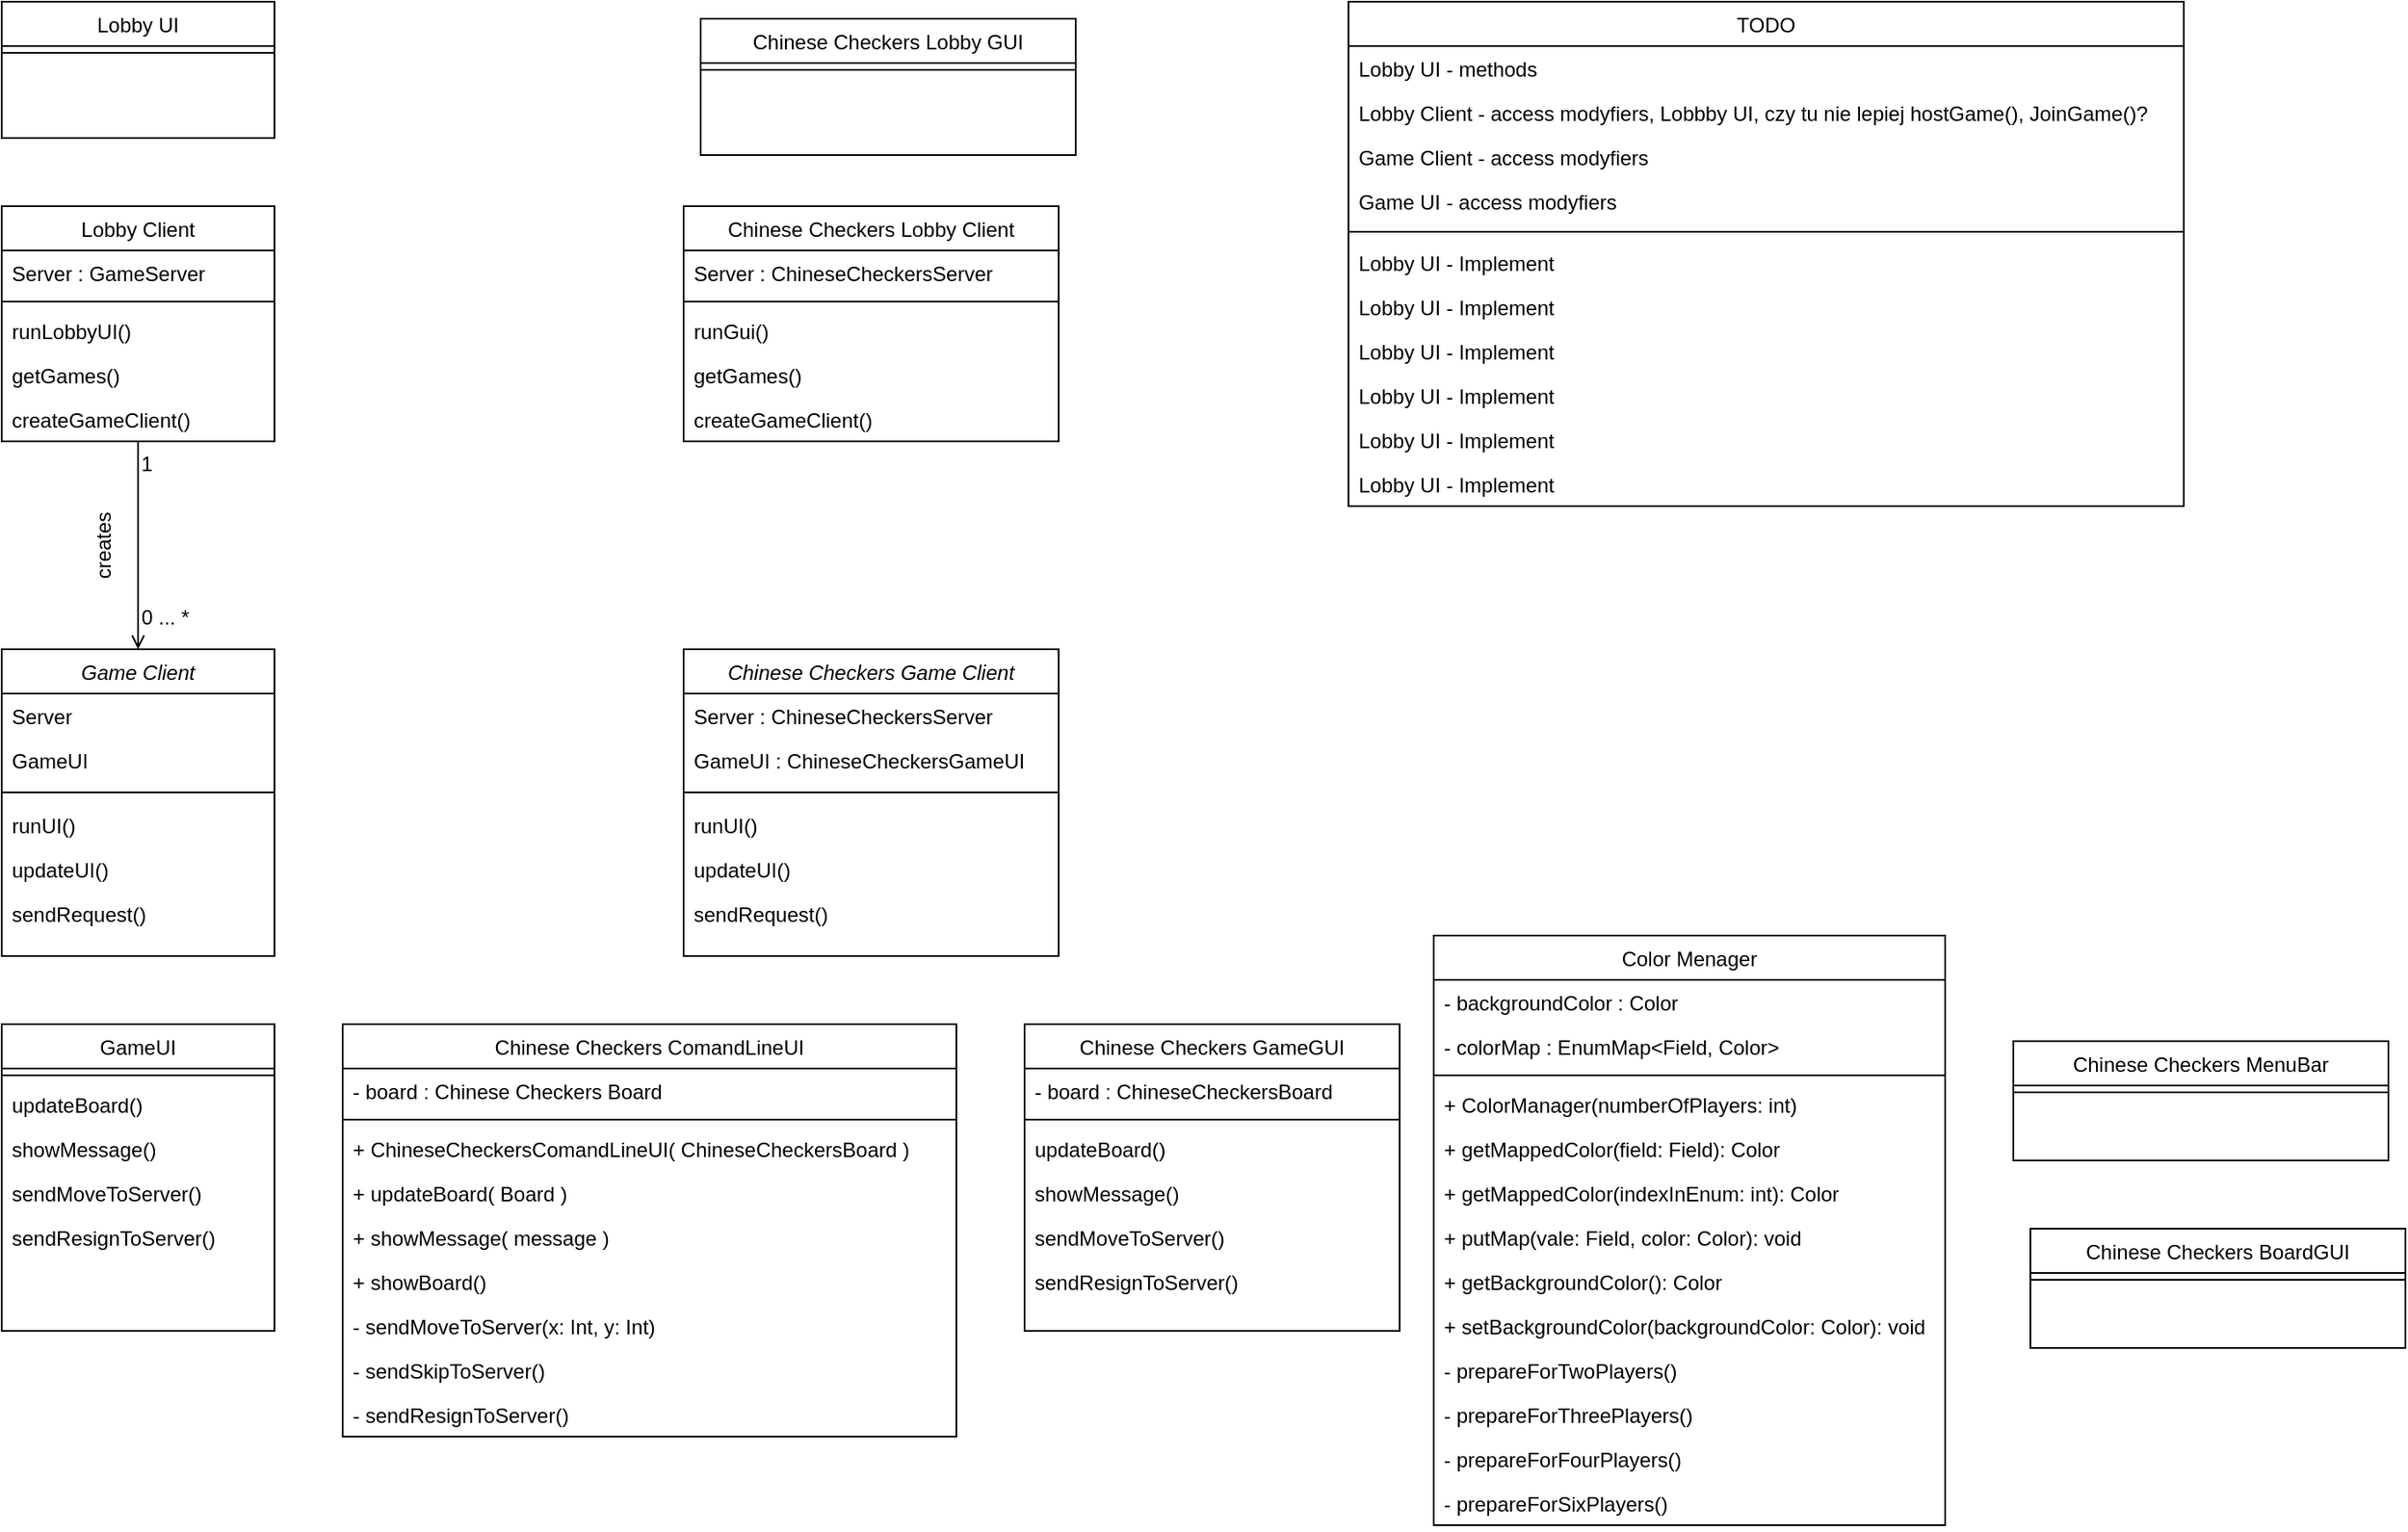 <mxfile version="14.0.1" type="github">
  <diagram id="C5RBs43oDa-KdzZeNtuy" name="Page-1">
    <mxGraphModel dx="1595" dy="735" grid="1" gridSize="10" guides="1" tooltips="1" connect="1" arrows="1" fold="1" page="1" pageScale="1" pageWidth="827" pageHeight="1169" math="0" shadow="0">
      <root>
        <mxCell id="WIyWlLk6GJQsqaUBKTNV-0" />
        <mxCell id="WIyWlLk6GJQsqaUBKTNV-1" parent="WIyWlLk6GJQsqaUBKTNV-0" />
        <mxCell id="zkfFHV4jXpPFQw0GAbJ--0" value="Game Client" style="swimlane;fontStyle=2;align=center;verticalAlign=top;childLayout=stackLayout;horizontal=1;startSize=26;horizontalStack=0;resizeParent=1;resizeLast=0;collapsible=1;marginBottom=0;rounded=0;shadow=0;strokeWidth=1;" parent="WIyWlLk6GJQsqaUBKTNV-1" vertex="1">
          <mxGeometry x="40" y="420" width="160" height="180" as="geometry">
            <mxRectangle x="230" y="140" width="160" height="26" as="alternateBounds" />
          </mxGeometry>
        </mxCell>
        <mxCell id="zkfFHV4jXpPFQw0GAbJ--1" value="Server" style="text;align=left;verticalAlign=top;spacingLeft=4;spacingRight=4;overflow=hidden;rotatable=0;points=[[0,0.5],[1,0.5]];portConstraint=eastwest;" parent="zkfFHV4jXpPFQw0GAbJ--0" vertex="1">
          <mxGeometry y="26" width="160" height="26" as="geometry" />
        </mxCell>
        <mxCell id="L-dQFNtFNeiDUSVbSoQx-4" value="GameUI" style="text;align=left;verticalAlign=top;spacingLeft=4;spacingRight=4;overflow=hidden;rotatable=0;points=[[0,0.5],[1,0.5]];portConstraint=eastwest;" parent="zkfFHV4jXpPFQw0GAbJ--0" vertex="1">
          <mxGeometry y="52" width="160" height="26" as="geometry" />
        </mxCell>
        <mxCell id="zkfFHV4jXpPFQw0GAbJ--4" value="" style="line;html=1;strokeWidth=1;align=left;verticalAlign=middle;spacingTop=-1;spacingLeft=3;spacingRight=3;rotatable=0;labelPosition=right;points=[];portConstraint=eastwest;" parent="zkfFHV4jXpPFQw0GAbJ--0" vertex="1">
          <mxGeometry y="78" width="160" height="12" as="geometry" />
        </mxCell>
        <mxCell id="zkfFHV4jXpPFQw0GAbJ--5" value="runUI()" style="text;align=left;verticalAlign=top;spacingLeft=4;spacingRight=4;overflow=hidden;rotatable=0;points=[[0,0.5],[1,0.5]];portConstraint=eastwest;" parent="zkfFHV4jXpPFQw0GAbJ--0" vertex="1">
          <mxGeometry y="90" width="160" height="26" as="geometry" />
        </mxCell>
        <mxCell id="L-dQFNtFNeiDUSVbSoQx-1" value="updateUI()" style="text;align=left;verticalAlign=top;spacingLeft=4;spacingRight=4;overflow=hidden;rotatable=0;points=[[0,0.5],[1,0.5]];portConstraint=eastwest;" parent="zkfFHV4jXpPFQw0GAbJ--0" vertex="1">
          <mxGeometry y="116" width="160" height="26" as="geometry" />
        </mxCell>
        <mxCell id="L-dQFNtFNeiDUSVbSoQx-3" value="sendRequest()" style="text;align=left;verticalAlign=top;spacingLeft=4;spacingRight=4;overflow=hidden;rotatable=0;points=[[0,0.5],[1,0.5]];portConstraint=eastwest;" parent="zkfFHV4jXpPFQw0GAbJ--0" vertex="1">
          <mxGeometry y="142" width="160" height="26" as="geometry" />
        </mxCell>
        <mxCell id="zkfFHV4jXpPFQw0GAbJ--6" value="GameUI" style="swimlane;fontStyle=0;align=center;verticalAlign=top;childLayout=stackLayout;horizontal=1;startSize=26;horizontalStack=0;resizeParent=1;resizeLast=0;collapsible=1;marginBottom=0;rounded=0;shadow=0;strokeWidth=1;" parent="WIyWlLk6GJQsqaUBKTNV-1" vertex="1">
          <mxGeometry x="40" y="640" width="160" height="180" as="geometry">
            <mxRectangle x="130" y="380" width="160" height="26" as="alternateBounds" />
          </mxGeometry>
        </mxCell>
        <mxCell id="zkfFHV4jXpPFQw0GAbJ--9" value="" style="line;html=1;strokeWidth=1;align=left;verticalAlign=middle;spacingTop=-1;spacingLeft=3;spacingRight=3;rotatable=0;labelPosition=right;points=[];portConstraint=eastwest;" parent="zkfFHV4jXpPFQw0GAbJ--6" vertex="1">
          <mxGeometry y="26" width="160" height="8" as="geometry" />
        </mxCell>
        <mxCell id="L-dQFNtFNeiDUSVbSoQx-6" value="updateBoard()" style="text;align=left;verticalAlign=top;spacingLeft=4;spacingRight=4;overflow=hidden;rotatable=0;points=[[0,0.5],[1,0.5]];portConstraint=eastwest;" parent="zkfFHV4jXpPFQw0GAbJ--6" vertex="1">
          <mxGeometry y="34" width="160" height="26" as="geometry" />
        </mxCell>
        <mxCell id="L-dQFNtFNeiDUSVbSoQx-9" value="showMessage()" style="text;align=left;verticalAlign=top;spacingLeft=4;spacingRight=4;overflow=hidden;rotatable=0;points=[[0,0.5],[1,0.5]];portConstraint=eastwest;" parent="zkfFHV4jXpPFQw0GAbJ--6" vertex="1">
          <mxGeometry y="60" width="160" height="26" as="geometry" />
        </mxCell>
        <mxCell id="L-dQFNtFNeiDUSVbSoQx-7" value="sendMoveToServer()" style="text;align=left;verticalAlign=top;spacingLeft=4;spacingRight=4;overflow=hidden;rotatable=0;points=[[0,0.5],[1,0.5]];portConstraint=eastwest;" parent="zkfFHV4jXpPFQw0GAbJ--6" vertex="1">
          <mxGeometry y="86" width="160" height="26" as="geometry" />
        </mxCell>
        <mxCell id="L-dQFNtFNeiDUSVbSoQx-8" value="sendResignToServer()" style="text;align=left;verticalAlign=top;spacingLeft=4;spacingRight=4;overflow=hidden;rotatable=0;points=[[0,0.5],[1,0.5]];portConstraint=eastwest;" parent="zkfFHV4jXpPFQw0GAbJ--6" vertex="1">
          <mxGeometry y="112" width="160" height="26" as="geometry" />
        </mxCell>
        <mxCell id="zkfFHV4jXpPFQw0GAbJ--17" value="Lobby Client" style="swimlane;fontStyle=0;align=center;verticalAlign=top;childLayout=stackLayout;horizontal=1;startSize=26;horizontalStack=0;resizeParent=1;resizeLast=0;collapsible=1;marginBottom=0;rounded=0;shadow=0;strokeWidth=1;" parent="WIyWlLk6GJQsqaUBKTNV-1" vertex="1">
          <mxGeometry x="40" y="160" width="160" height="138" as="geometry">
            <mxRectangle x="550" y="140" width="160" height="26" as="alternateBounds" />
          </mxGeometry>
        </mxCell>
        <mxCell id="zkfFHV4jXpPFQw0GAbJ--18" value="Server : GameServer" style="text;align=left;verticalAlign=top;spacingLeft=4;spacingRight=4;overflow=hidden;rotatable=0;points=[[0,0.5],[1,0.5]];portConstraint=eastwest;" parent="zkfFHV4jXpPFQw0GAbJ--17" vertex="1">
          <mxGeometry y="26" width="160" height="26" as="geometry" />
        </mxCell>
        <mxCell id="zkfFHV4jXpPFQw0GAbJ--23" value="" style="line;html=1;strokeWidth=1;align=left;verticalAlign=middle;spacingTop=-1;spacingLeft=3;spacingRight=3;rotatable=0;labelPosition=right;points=[];portConstraint=eastwest;" parent="zkfFHV4jXpPFQw0GAbJ--17" vertex="1">
          <mxGeometry y="52" width="160" height="8" as="geometry" />
        </mxCell>
        <mxCell id="zkfFHV4jXpPFQw0GAbJ--24" value="runLobbyUI()" style="text;align=left;verticalAlign=top;spacingLeft=4;spacingRight=4;overflow=hidden;rotatable=0;points=[[0,0.5],[1,0.5]];portConstraint=eastwest;" parent="zkfFHV4jXpPFQw0GAbJ--17" vertex="1">
          <mxGeometry y="60" width="160" height="26" as="geometry" />
        </mxCell>
        <mxCell id="zkfFHV4jXpPFQw0GAbJ--25" value="getGames()" style="text;align=left;verticalAlign=top;spacingLeft=4;spacingRight=4;overflow=hidden;rotatable=0;points=[[0,0.5],[1,0.5]];portConstraint=eastwest;" parent="zkfFHV4jXpPFQw0GAbJ--17" vertex="1">
          <mxGeometry y="86" width="160" height="26" as="geometry" />
        </mxCell>
        <mxCell id="L-dQFNtFNeiDUSVbSoQx-0" value="createGameClient()" style="text;align=left;verticalAlign=top;spacingLeft=4;spacingRight=4;overflow=hidden;rotatable=0;points=[[0,0.5],[1,0.5]];portConstraint=eastwest;" parent="zkfFHV4jXpPFQw0GAbJ--17" vertex="1">
          <mxGeometry y="112" width="160" height="26" as="geometry" />
        </mxCell>
        <mxCell id="zkfFHV4jXpPFQw0GAbJ--26" value="" style="endArrow=open;shadow=0;strokeWidth=1;rounded=0;endFill=1;edgeStyle=elbowEdgeStyle;elbow=vertical;exitX=0.5;exitY=1;exitDx=0;exitDy=0;entryX=0.5;entryY=0;entryDx=0;entryDy=0;" parent="WIyWlLk6GJQsqaUBKTNV-1" source="zkfFHV4jXpPFQw0GAbJ--17" target="zkfFHV4jXpPFQw0GAbJ--0" edge="1">
          <mxGeometry x="0.5" y="41" relative="1" as="geometry">
            <mxPoint x="210" y="332" as="sourcePoint" />
            <mxPoint x="160" y="340" as="targetPoint" />
            <mxPoint x="-40" y="32" as="offset" />
          </mxGeometry>
        </mxCell>
        <mxCell id="zkfFHV4jXpPFQw0GAbJ--27" value="0 ... *" style="resizable=0;align=left;verticalAlign=bottom;labelBackgroundColor=none;fontSize=12;" parent="zkfFHV4jXpPFQw0GAbJ--26" connectable="0" vertex="1">
          <mxGeometry x="-1" relative="1" as="geometry">
            <mxPoint y="112" as="offset" />
          </mxGeometry>
        </mxCell>
        <mxCell id="zkfFHV4jXpPFQw0GAbJ--28" value="1" style="resizable=0;align=right;verticalAlign=bottom;labelBackgroundColor=none;fontSize=12;" parent="zkfFHV4jXpPFQw0GAbJ--26" connectable="0" vertex="1">
          <mxGeometry x="1" relative="1" as="geometry">
            <mxPoint x="10" y="-100" as="offset" />
          </mxGeometry>
        </mxCell>
        <mxCell id="zkfFHV4jXpPFQw0GAbJ--29" value="&lt;div&gt;creates&lt;/div&gt;" style="text;html=1;resizable=0;points=[];;align=center;verticalAlign=middle;labelBackgroundColor=none;rounded=0;shadow=0;strokeWidth=1;fontSize=12;rotation=-90;" parent="zkfFHV4jXpPFQw0GAbJ--26" vertex="1" connectable="0">
          <mxGeometry x="0.5" y="49" relative="1" as="geometry">
            <mxPoint x="-69" y="-30" as="offset" />
          </mxGeometry>
        </mxCell>
        <mxCell id="L-dQFNtFNeiDUSVbSoQx-12" value="Chinese Checkers Game Client" style="swimlane;fontStyle=2;align=center;verticalAlign=top;childLayout=stackLayout;horizontal=1;startSize=26;horizontalStack=0;resizeParent=1;resizeLast=0;collapsible=1;marginBottom=0;rounded=0;shadow=0;strokeWidth=1;" parent="WIyWlLk6GJQsqaUBKTNV-1" vertex="1">
          <mxGeometry x="440" y="420" width="220" height="180" as="geometry">
            <mxRectangle x="230" y="140" width="160" height="26" as="alternateBounds" />
          </mxGeometry>
        </mxCell>
        <mxCell id="L-dQFNtFNeiDUSVbSoQx-32" value="Server : ChineseCheckersServer" style="text;align=left;verticalAlign=top;spacingLeft=4;spacingRight=4;overflow=hidden;rotatable=0;points=[[0,0.5],[1,0.5]];portConstraint=eastwest;" parent="L-dQFNtFNeiDUSVbSoQx-12" vertex="1">
          <mxGeometry y="26" width="220" height="26" as="geometry" />
        </mxCell>
        <mxCell id="L-dQFNtFNeiDUSVbSoQx-14" value="GameUI : ChineseCheckersGameUI" style="text;align=left;verticalAlign=top;spacingLeft=4;spacingRight=4;overflow=hidden;rotatable=0;points=[[0,0.5],[1,0.5]];portConstraint=eastwest;" parent="L-dQFNtFNeiDUSVbSoQx-12" vertex="1">
          <mxGeometry y="52" width="220" height="26" as="geometry" />
        </mxCell>
        <mxCell id="L-dQFNtFNeiDUSVbSoQx-15" value="" style="line;html=1;strokeWidth=1;align=left;verticalAlign=middle;spacingTop=-1;spacingLeft=3;spacingRight=3;rotatable=0;labelPosition=right;points=[];portConstraint=eastwest;" parent="L-dQFNtFNeiDUSVbSoQx-12" vertex="1">
          <mxGeometry y="78" width="220" height="12" as="geometry" />
        </mxCell>
        <mxCell id="L-dQFNtFNeiDUSVbSoQx-16" value="runUI()" style="text;align=left;verticalAlign=top;spacingLeft=4;spacingRight=4;overflow=hidden;rotatable=0;points=[[0,0.5],[1,0.5]];portConstraint=eastwest;" parent="L-dQFNtFNeiDUSVbSoQx-12" vertex="1">
          <mxGeometry y="90" width="220" height="26" as="geometry" />
        </mxCell>
        <mxCell id="L-dQFNtFNeiDUSVbSoQx-17" value="updateUI()" style="text;align=left;verticalAlign=top;spacingLeft=4;spacingRight=4;overflow=hidden;rotatable=0;points=[[0,0.5],[1,0.5]];portConstraint=eastwest;" parent="L-dQFNtFNeiDUSVbSoQx-12" vertex="1">
          <mxGeometry y="116" width="220" height="26" as="geometry" />
        </mxCell>
        <mxCell id="L-dQFNtFNeiDUSVbSoQx-18" value="sendRequest()" style="text;align=left;verticalAlign=top;spacingLeft=4;spacingRight=4;overflow=hidden;rotatable=0;points=[[0,0.5],[1,0.5]];portConstraint=eastwest;" parent="L-dQFNtFNeiDUSVbSoQx-12" vertex="1">
          <mxGeometry y="142" width="220" height="26" as="geometry" />
        </mxCell>
        <mxCell id="L-dQFNtFNeiDUSVbSoQx-19" value="Chinese Checkers GameGUI" style="swimlane;fontStyle=0;align=center;verticalAlign=top;childLayout=stackLayout;horizontal=1;startSize=26;horizontalStack=0;resizeParent=1;resizeLast=0;collapsible=1;marginBottom=0;rounded=0;shadow=0;strokeWidth=1;" parent="WIyWlLk6GJQsqaUBKTNV-1" vertex="1">
          <mxGeometry x="640" y="640" width="220" height="180" as="geometry">
            <mxRectangle x="130" y="380" width="160" height="26" as="alternateBounds" />
          </mxGeometry>
        </mxCell>
        <mxCell id="L-dQFNtFNeiDUSVbSoQx-43" value="- board : ChineseCheckersBoard" style="text;align=left;verticalAlign=top;spacingLeft=4;spacingRight=4;overflow=hidden;rotatable=0;points=[[0,0.5],[1,0.5]];portConstraint=eastwest;" parent="L-dQFNtFNeiDUSVbSoQx-19" vertex="1">
          <mxGeometry y="26" width="220" height="26" as="geometry" />
        </mxCell>
        <mxCell id="L-dQFNtFNeiDUSVbSoQx-21" value="" style="line;html=1;strokeWidth=1;align=left;verticalAlign=middle;spacingTop=-1;spacingLeft=3;spacingRight=3;rotatable=0;labelPosition=right;points=[];portConstraint=eastwest;" parent="L-dQFNtFNeiDUSVbSoQx-19" vertex="1">
          <mxGeometry y="52" width="220" height="8" as="geometry" />
        </mxCell>
        <mxCell id="L-dQFNtFNeiDUSVbSoQx-22" value="updateBoard()" style="text;align=left;verticalAlign=top;spacingLeft=4;spacingRight=4;overflow=hidden;rotatable=0;points=[[0,0.5],[1,0.5]];portConstraint=eastwest;" parent="L-dQFNtFNeiDUSVbSoQx-19" vertex="1">
          <mxGeometry y="60" width="220" height="26" as="geometry" />
        </mxCell>
        <mxCell id="L-dQFNtFNeiDUSVbSoQx-23" value="showMessage()" style="text;align=left;verticalAlign=top;spacingLeft=4;spacingRight=4;overflow=hidden;rotatable=0;points=[[0,0.5],[1,0.5]];portConstraint=eastwest;" parent="L-dQFNtFNeiDUSVbSoQx-19" vertex="1">
          <mxGeometry y="86" width="220" height="26" as="geometry" />
        </mxCell>
        <mxCell id="L-dQFNtFNeiDUSVbSoQx-24" value="sendMoveToServer()" style="text;align=left;verticalAlign=top;spacingLeft=4;spacingRight=4;overflow=hidden;rotatable=0;points=[[0,0.5],[1,0.5]];portConstraint=eastwest;" parent="L-dQFNtFNeiDUSVbSoQx-19" vertex="1">
          <mxGeometry y="112" width="220" height="26" as="geometry" />
        </mxCell>
        <mxCell id="L-dQFNtFNeiDUSVbSoQx-25" value="sendResignToServer()" style="text;align=left;verticalAlign=top;spacingLeft=4;spacingRight=4;overflow=hidden;rotatable=0;points=[[0,0.5],[1,0.5]];portConstraint=eastwest;" parent="L-dQFNtFNeiDUSVbSoQx-19" vertex="1">
          <mxGeometry y="138" width="220" height="26" as="geometry" />
        </mxCell>
        <mxCell id="L-dQFNtFNeiDUSVbSoQx-26" value="Chinese Checkers Lobby Client" style="swimlane;fontStyle=0;align=center;verticalAlign=top;childLayout=stackLayout;horizontal=1;startSize=26;horizontalStack=0;resizeParent=1;resizeLast=0;collapsible=1;marginBottom=0;rounded=0;shadow=0;strokeWidth=1;" parent="WIyWlLk6GJQsqaUBKTNV-1" vertex="1">
          <mxGeometry x="440" y="160" width="220" height="138" as="geometry">
            <mxRectangle x="280" y="40" width="160" height="26" as="alternateBounds" />
          </mxGeometry>
        </mxCell>
        <mxCell id="L-dQFNtFNeiDUSVbSoQx-27" value="Server : ChineseCheckersServer" style="text;align=left;verticalAlign=top;spacingLeft=4;spacingRight=4;overflow=hidden;rotatable=0;points=[[0,0.5],[1,0.5]];portConstraint=eastwest;" parent="L-dQFNtFNeiDUSVbSoQx-26" vertex="1">
          <mxGeometry y="26" width="220" height="26" as="geometry" />
        </mxCell>
        <mxCell id="L-dQFNtFNeiDUSVbSoQx-28" value="" style="line;html=1;strokeWidth=1;align=left;verticalAlign=middle;spacingTop=-1;spacingLeft=3;spacingRight=3;rotatable=0;labelPosition=right;points=[];portConstraint=eastwest;" parent="L-dQFNtFNeiDUSVbSoQx-26" vertex="1">
          <mxGeometry y="52" width="220" height="8" as="geometry" />
        </mxCell>
        <mxCell id="L-dQFNtFNeiDUSVbSoQx-29" value="runGui()" style="text;align=left;verticalAlign=top;spacingLeft=4;spacingRight=4;overflow=hidden;rotatable=0;points=[[0,0.5],[1,0.5]];portConstraint=eastwest;" parent="L-dQFNtFNeiDUSVbSoQx-26" vertex="1">
          <mxGeometry y="60" width="220" height="26" as="geometry" />
        </mxCell>
        <mxCell id="L-dQFNtFNeiDUSVbSoQx-30" value="getGames()" style="text;align=left;verticalAlign=top;spacingLeft=4;spacingRight=4;overflow=hidden;rotatable=0;points=[[0,0.5],[1,0.5]];portConstraint=eastwest;" parent="L-dQFNtFNeiDUSVbSoQx-26" vertex="1">
          <mxGeometry y="86" width="220" height="26" as="geometry" />
        </mxCell>
        <mxCell id="L-dQFNtFNeiDUSVbSoQx-31" value="createGameClient()" style="text;align=left;verticalAlign=top;spacingLeft=4;spacingRight=4;overflow=hidden;rotatable=0;points=[[0,0.5],[1,0.5]];portConstraint=eastwest;" parent="L-dQFNtFNeiDUSVbSoQx-26" vertex="1">
          <mxGeometry y="112" width="220" height="26" as="geometry" />
        </mxCell>
        <mxCell id="L-dQFNtFNeiDUSVbSoQx-33" value="Chinese Checkers ComandLineUI" style="swimlane;fontStyle=0;align=center;verticalAlign=top;childLayout=stackLayout;horizontal=1;startSize=26;horizontalStack=0;resizeParent=1;resizeLast=0;collapsible=1;marginBottom=0;rounded=0;shadow=0;strokeWidth=1;" parent="WIyWlLk6GJQsqaUBKTNV-1" vertex="1">
          <mxGeometry x="240" y="640" width="360" height="242" as="geometry">
            <mxRectangle x="130" y="380" width="160" height="26" as="alternateBounds" />
          </mxGeometry>
        </mxCell>
        <mxCell id="L-dQFNtFNeiDUSVbSoQx-34" value="- board : Chinese Checkers Board" style="text;align=left;verticalAlign=top;spacingLeft=4;spacingRight=4;overflow=hidden;rotatable=0;points=[[0,0.5],[1,0.5]];portConstraint=eastwest;" parent="L-dQFNtFNeiDUSVbSoQx-33" vertex="1">
          <mxGeometry y="26" width="360" height="26" as="geometry" />
        </mxCell>
        <mxCell id="L-dQFNtFNeiDUSVbSoQx-35" value="" style="line;html=1;strokeWidth=1;align=left;verticalAlign=middle;spacingTop=-1;spacingLeft=3;spacingRight=3;rotatable=0;labelPosition=right;points=[];portConstraint=eastwest;" parent="L-dQFNtFNeiDUSVbSoQx-33" vertex="1">
          <mxGeometry y="52" width="360" height="8" as="geometry" />
        </mxCell>
        <mxCell id="L-dQFNtFNeiDUSVbSoQx-36" value="+ ChineseCheckersComandLineUI( ChineseCheckersBoard )" style="text;align=left;verticalAlign=top;spacingLeft=4;spacingRight=4;overflow=hidden;rotatable=0;points=[[0,0.5],[1,0.5]];portConstraint=eastwest;" parent="L-dQFNtFNeiDUSVbSoQx-33" vertex="1">
          <mxGeometry y="60" width="360" height="26" as="geometry" />
        </mxCell>
        <mxCell id="L-dQFNtFNeiDUSVbSoQx-41" value="+ updateBoard( Board )" style="text;align=left;verticalAlign=top;spacingLeft=4;spacingRight=4;overflow=hidden;rotatable=0;points=[[0,0.5],[1,0.5]];portConstraint=eastwest;" parent="L-dQFNtFNeiDUSVbSoQx-33" vertex="1">
          <mxGeometry y="86" width="360" height="26" as="geometry" />
        </mxCell>
        <mxCell id="L-dQFNtFNeiDUSVbSoQx-37" value="+ showMessage( message )" style="text;align=left;verticalAlign=top;spacingLeft=4;spacingRight=4;overflow=hidden;rotatable=0;points=[[0,0.5],[1,0.5]];portConstraint=eastwest;" parent="L-dQFNtFNeiDUSVbSoQx-33" vertex="1">
          <mxGeometry y="112" width="360" height="26" as="geometry" />
        </mxCell>
        <mxCell id="L-dQFNtFNeiDUSVbSoQx-40" value="+ showBoard()" style="text;align=left;verticalAlign=top;spacingLeft=4;spacingRight=4;overflow=hidden;rotatable=0;points=[[0,0.5],[1,0.5]];portConstraint=eastwest;" parent="L-dQFNtFNeiDUSVbSoQx-33" vertex="1">
          <mxGeometry y="138" width="360" height="26" as="geometry" />
        </mxCell>
        <mxCell id="L-dQFNtFNeiDUSVbSoQx-38" value="- sendMoveToServer(x: Int, y: Int) " style="text;align=left;verticalAlign=top;spacingLeft=4;spacingRight=4;overflow=hidden;rotatable=0;points=[[0,0.5],[1,0.5]];portConstraint=eastwest;" parent="L-dQFNtFNeiDUSVbSoQx-33" vertex="1">
          <mxGeometry y="164" width="360" height="26" as="geometry" />
        </mxCell>
        <mxCell id="L-dQFNtFNeiDUSVbSoQx-39" value="- sendSkipToServer()" style="text;align=left;verticalAlign=top;spacingLeft=4;spacingRight=4;overflow=hidden;rotatable=0;points=[[0,0.5],[1,0.5]];portConstraint=eastwest;" parent="L-dQFNtFNeiDUSVbSoQx-33" vertex="1">
          <mxGeometry y="190" width="360" height="26" as="geometry" />
        </mxCell>
        <mxCell id="L-dQFNtFNeiDUSVbSoQx-42" value="- sendResignToServer()" style="text;align=left;verticalAlign=top;spacingLeft=4;spacingRight=4;overflow=hidden;rotatable=0;points=[[0,0.5],[1,0.5]];portConstraint=eastwest;" parent="L-dQFNtFNeiDUSVbSoQx-33" vertex="1">
          <mxGeometry y="216" width="360" height="26" as="geometry" />
        </mxCell>
        <mxCell id="byT0HyZ_yWfzOSjlgOxe-0" value="Chinese Checkers MenuBar" style="swimlane;fontStyle=0;align=center;verticalAlign=top;childLayout=stackLayout;horizontal=1;startSize=26;horizontalStack=0;resizeParent=1;resizeLast=0;collapsible=1;marginBottom=0;rounded=0;shadow=0;strokeWidth=1;" vertex="1" parent="WIyWlLk6GJQsqaUBKTNV-1">
          <mxGeometry x="1220" y="650" width="220" height="70" as="geometry">
            <mxRectangle x="130" y="380" width="160" height="26" as="alternateBounds" />
          </mxGeometry>
        </mxCell>
        <mxCell id="byT0HyZ_yWfzOSjlgOxe-2" value="" style="line;html=1;strokeWidth=1;align=left;verticalAlign=middle;spacingTop=-1;spacingLeft=3;spacingRight=3;rotatable=0;labelPosition=right;points=[];portConstraint=eastwest;" vertex="1" parent="byT0HyZ_yWfzOSjlgOxe-0">
          <mxGeometry y="26" width="220" height="8" as="geometry" />
        </mxCell>
        <mxCell id="byT0HyZ_yWfzOSjlgOxe-7" value="Color Menager" style="swimlane;fontStyle=0;align=center;verticalAlign=top;childLayout=stackLayout;horizontal=1;startSize=26;horizontalStack=0;resizeParent=1;resizeLast=0;collapsible=1;marginBottom=0;rounded=0;shadow=0;strokeWidth=1;" vertex="1" parent="WIyWlLk6GJQsqaUBKTNV-1">
          <mxGeometry x="880" y="588" width="300" height="346" as="geometry">
            <mxRectangle x="130" y="380" width="160" height="26" as="alternateBounds" />
          </mxGeometry>
        </mxCell>
        <mxCell id="byT0HyZ_yWfzOSjlgOxe-51" value="- backgroundColor : Color" style="text;align=left;verticalAlign=top;spacingLeft=4;spacingRight=4;overflow=hidden;rotatable=0;points=[[0,0.5],[1,0.5]];portConstraint=eastwest;" vertex="1" parent="byT0HyZ_yWfzOSjlgOxe-7">
          <mxGeometry y="26" width="300" height="26" as="geometry" />
        </mxCell>
        <mxCell id="byT0HyZ_yWfzOSjlgOxe-52" value="- colorMap : EnumMap&lt;Field, Color&gt;" style="text;align=left;verticalAlign=top;spacingLeft=4;spacingRight=4;overflow=hidden;rotatable=0;points=[[0,0.5],[1,0.5]];portConstraint=eastwest;" vertex="1" parent="byT0HyZ_yWfzOSjlgOxe-7">
          <mxGeometry y="52" width="300" height="26" as="geometry" />
        </mxCell>
        <mxCell id="byT0HyZ_yWfzOSjlgOxe-9" value="" style="line;html=1;strokeWidth=1;align=left;verticalAlign=middle;spacingTop=-1;spacingLeft=3;spacingRight=3;rotatable=0;labelPosition=right;points=[];portConstraint=eastwest;" vertex="1" parent="byT0HyZ_yWfzOSjlgOxe-7">
          <mxGeometry y="78" width="300" height="8" as="geometry" />
        </mxCell>
        <mxCell id="byT0HyZ_yWfzOSjlgOxe-53" value="+ ColorManager(numberOfPlayers: int)" style="text;align=left;verticalAlign=top;spacingLeft=4;spacingRight=4;overflow=hidden;rotatable=0;points=[[0,0.5],[1,0.5]];portConstraint=eastwest;" vertex="1" parent="byT0HyZ_yWfzOSjlgOxe-7">
          <mxGeometry y="86" width="300" height="26" as="geometry" />
        </mxCell>
        <mxCell id="byT0HyZ_yWfzOSjlgOxe-58" value="+ getMappedColor(field: Field): Color" style="text;align=left;verticalAlign=top;spacingLeft=4;spacingRight=4;overflow=hidden;rotatable=0;points=[[0,0.5],[1,0.5]];portConstraint=eastwest;" vertex="1" parent="byT0HyZ_yWfzOSjlgOxe-7">
          <mxGeometry y="112" width="300" height="26" as="geometry" />
        </mxCell>
        <mxCell id="byT0HyZ_yWfzOSjlgOxe-59" value="+ getMappedColor(indexInEnum: int): Color" style="text;align=left;verticalAlign=top;spacingLeft=4;spacingRight=4;overflow=hidden;rotatable=0;points=[[0,0.5],[1,0.5]];portConstraint=eastwest;" vertex="1" parent="byT0HyZ_yWfzOSjlgOxe-7">
          <mxGeometry y="138" width="300" height="26" as="geometry" />
        </mxCell>
        <mxCell id="byT0HyZ_yWfzOSjlgOxe-63" value="+ putMap(vale: Field, color: Color): void" style="text;align=left;verticalAlign=top;spacingLeft=4;spacingRight=4;overflow=hidden;rotatable=0;points=[[0,0.5],[1,0.5]];portConstraint=eastwest;" vertex="1" parent="byT0HyZ_yWfzOSjlgOxe-7">
          <mxGeometry y="164" width="300" height="26" as="geometry" />
        </mxCell>
        <mxCell id="byT0HyZ_yWfzOSjlgOxe-60" value="+ getBackgroundColor(): Color" style="text;align=left;verticalAlign=top;spacingLeft=4;spacingRight=4;overflow=hidden;rotatable=0;points=[[0,0.5],[1,0.5]];portConstraint=eastwest;" vertex="1" parent="byT0HyZ_yWfzOSjlgOxe-7">
          <mxGeometry y="190" width="300" height="26" as="geometry" />
        </mxCell>
        <mxCell id="byT0HyZ_yWfzOSjlgOxe-62" value="+ setBackgroundColor(backgroundColor: Color): void" style="text;align=left;verticalAlign=top;spacingLeft=4;spacingRight=4;overflow=hidden;rotatable=0;points=[[0,0.5],[1,0.5]];portConstraint=eastwest;" vertex="1" parent="byT0HyZ_yWfzOSjlgOxe-7">
          <mxGeometry y="216" width="300" height="26" as="geometry" />
        </mxCell>
        <mxCell id="byT0HyZ_yWfzOSjlgOxe-54" value="- prepareForTwoPlayers()" style="text;align=left;verticalAlign=top;spacingLeft=4;spacingRight=4;overflow=hidden;rotatable=0;points=[[0,0.5],[1,0.5]];portConstraint=eastwest;" vertex="1" parent="byT0HyZ_yWfzOSjlgOxe-7">
          <mxGeometry y="242" width="300" height="26" as="geometry" />
        </mxCell>
        <mxCell id="byT0HyZ_yWfzOSjlgOxe-55" value="- prepareForThreePlayers()" style="text;align=left;verticalAlign=top;spacingLeft=4;spacingRight=4;overflow=hidden;rotatable=0;points=[[0,0.5],[1,0.5]];portConstraint=eastwest;" vertex="1" parent="byT0HyZ_yWfzOSjlgOxe-7">
          <mxGeometry y="268" width="300" height="26" as="geometry" />
        </mxCell>
        <mxCell id="byT0HyZ_yWfzOSjlgOxe-56" value="- prepareForFourPlayers()" style="text;align=left;verticalAlign=top;spacingLeft=4;spacingRight=4;overflow=hidden;rotatable=0;points=[[0,0.5],[1,0.5]];portConstraint=eastwest;" vertex="1" parent="byT0HyZ_yWfzOSjlgOxe-7">
          <mxGeometry y="294" width="300" height="26" as="geometry" />
        </mxCell>
        <mxCell id="byT0HyZ_yWfzOSjlgOxe-57" value="- prepareForSixPlayers()" style="text;align=left;verticalAlign=top;spacingLeft=4;spacingRight=4;overflow=hidden;rotatable=0;points=[[0,0.5],[1,0.5]];portConstraint=eastwest;" vertex="1" parent="byT0HyZ_yWfzOSjlgOxe-7">
          <mxGeometry y="320" width="300" height="26" as="geometry" />
        </mxCell>
        <mxCell id="byT0HyZ_yWfzOSjlgOxe-26" value="Lobby UI" style="swimlane;fontStyle=0;align=center;verticalAlign=top;childLayout=stackLayout;horizontal=1;startSize=26;horizontalStack=0;resizeParent=1;resizeLast=0;collapsible=1;marginBottom=0;rounded=0;shadow=0;strokeWidth=1;" vertex="1" parent="WIyWlLk6GJQsqaUBKTNV-1">
          <mxGeometry x="40" y="40" width="160" height="80" as="geometry">
            <mxRectangle x="550" y="140" width="160" height="26" as="alternateBounds" />
          </mxGeometry>
        </mxCell>
        <mxCell id="byT0HyZ_yWfzOSjlgOxe-28" value="" style="line;html=1;strokeWidth=1;align=left;verticalAlign=middle;spacingTop=-1;spacingLeft=3;spacingRight=3;rotatable=0;labelPosition=right;points=[];portConstraint=eastwest;" vertex="1" parent="byT0HyZ_yWfzOSjlgOxe-26">
          <mxGeometry y="26" width="160" height="8" as="geometry" />
        </mxCell>
        <mxCell id="byT0HyZ_yWfzOSjlgOxe-33" value="Chinese Checkers BoardGUI&#xa;" style="swimlane;fontStyle=0;align=center;verticalAlign=top;childLayout=stackLayout;horizontal=1;startSize=26;horizontalStack=0;resizeParent=1;resizeLast=0;collapsible=1;marginBottom=0;rounded=0;shadow=0;strokeWidth=1;" vertex="1" parent="WIyWlLk6GJQsqaUBKTNV-1">
          <mxGeometry x="1230" y="760" width="220" height="70" as="geometry">
            <mxRectangle x="130" y="380" width="160" height="26" as="alternateBounds" />
          </mxGeometry>
        </mxCell>
        <mxCell id="byT0HyZ_yWfzOSjlgOxe-34" value="" style="line;html=1;strokeWidth=1;align=left;verticalAlign=middle;spacingTop=-1;spacingLeft=3;spacingRight=3;rotatable=0;labelPosition=right;points=[];portConstraint=eastwest;" vertex="1" parent="byT0HyZ_yWfzOSjlgOxe-33">
          <mxGeometry y="26" width="220" height="8" as="geometry" />
        </mxCell>
        <mxCell id="byT0HyZ_yWfzOSjlgOxe-35" value="TODO" style="swimlane;fontStyle=0;align=center;verticalAlign=top;childLayout=stackLayout;horizontal=1;startSize=26;horizontalStack=0;resizeParent=1;resizeLast=0;collapsible=1;marginBottom=0;rounded=0;shadow=0;strokeWidth=1;" vertex="1" parent="WIyWlLk6GJQsqaUBKTNV-1">
          <mxGeometry x="830" y="40" width="490" height="296" as="geometry">
            <mxRectangle x="550" y="140" width="160" height="26" as="alternateBounds" />
          </mxGeometry>
        </mxCell>
        <mxCell id="byT0HyZ_yWfzOSjlgOxe-41" value="Lobby UI - methods" style="text;align=left;verticalAlign=top;spacingLeft=4;spacingRight=4;overflow=hidden;rotatable=0;points=[[0,0.5],[1,0.5]];portConstraint=eastwest;" vertex="1" parent="byT0HyZ_yWfzOSjlgOxe-35">
          <mxGeometry y="26" width="490" height="26" as="geometry" />
        </mxCell>
        <mxCell id="byT0HyZ_yWfzOSjlgOxe-50" value="Lobby Client - access modyfiers, Lobbby UI, czy tu nie lepiej hostGame(), JoinGame()?" style="text;align=left;verticalAlign=top;spacingLeft=4;spacingRight=4;overflow=hidden;rotatable=0;points=[[0,0.5],[1,0.5]];portConstraint=eastwest;" vertex="1" parent="byT0HyZ_yWfzOSjlgOxe-35">
          <mxGeometry y="52" width="490" height="26" as="geometry" />
        </mxCell>
        <mxCell id="byT0HyZ_yWfzOSjlgOxe-49" value="Game Client - access modyfiers" style="text;align=left;verticalAlign=top;spacingLeft=4;spacingRight=4;overflow=hidden;rotatable=0;points=[[0,0.5],[1,0.5]];portConstraint=eastwest;" vertex="1" parent="byT0HyZ_yWfzOSjlgOxe-35">
          <mxGeometry y="78" width="490" height="26" as="geometry" />
        </mxCell>
        <mxCell id="byT0HyZ_yWfzOSjlgOxe-48" value="Game UI - access modyfiers" style="text;align=left;verticalAlign=top;spacingLeft=4;spacingRight=4;overflow=hidden;rotatable=0;points=[[0,0.5],[1,0.5]];portConstraint=eastwest;" vertex="1" parent="byT0HyZ_yWfzOSjlgOxe-35">
          <mxGeometry y="104" width="490" height="26" as="geometry" />
        </mxCell>
        <mxCell id="byT0HyZ_yWfzOSjlgOxe-36" value="" style="line;html=1;strokeWidth=1;align=left;verticalAlign=middle;spacingTop=-1;spacingLeft=3;spacingRight=3;rotatable=0;labelPosition=right;points=[];portConstraint=eastwest;" vertex="1" parent="byT0HyZ_yWfzOSjlgOxe-35">
          <mxGeometry y="130" width="490" height="10" as="geometry" />
        </mxCell>
        <mxCell id="byT0HyZ_yWfzOSjlgOxe-47" value="Lobby UI - Implement" style="text;align=left;verticalAlign=top;spacingLeft=4;spacingRight=4;overflow=hidden;rotatable=0;points=[[0,0.5],[1,0.5]];portConstraint=eastwest;" vertex="1" parent="byT0HyZ_yWfzOSjlgOxe-35">
          <mxGeometry y="140" width="490" height="26" as="geometry" />
        </mxCell>
        <mxCell id="byT0HyZ_yWfzOSjlgOxe-43" value="Lobby UI - Implement" style="text;align=left;verticalAlign=top;spacingLeft=4;spacingRight=4;overflow=hidden;rotatable=0;points=[[0,0.5],[1,0.5]];portConstraint=eastwest;" vertex="1" parent="byT0HyZ_yWfzOSjlgOxe-35">
          <mxGeometry y="166" width="490" height="26" as="geometry" />
        </mxCell>
        <mxCell id="byT0HyZ_yWfzOSjlgOxe-42" value="Lobby UI - Implement" style="text;align=left;verticalAlign=top;spacingLeft=4;spacingRight=4;overflow=hidden;rotatable=0;points=[[0,0.5],[1,0.5]];portConstraint=eastwest;" vertex="1" parent="byT0HyZ_yWfzOSjlgOxe-35">
          <mxGeometry y="192" width="490" height="26" as="geometry" />
        </mxCell>
        <mxCell id="byT0HyZ_yWfzOSjlgOxe-44" value="Lobby UI - Implement" style="text;align=left;verticalAlign=top;spacingLeft=4;spacingRight=4;overflow=hidden;rotatable=0;points=[[0,0.5],[1,0.5]];portConstraint=eastwest;" vertex="1" parent="byT0HyZ_yWfzOSjlgOxe-35">
          <mxGeometry y="218" width="490" height="26" as="geometry" />
        </mxCell>
        <mxCell id="byT0HyZ_yWfzOSjlgOxe-45" value="Lobby UI - Implement" style="text;align=left;verticalAlign=top;spacingLeft=4;spacingRight=4;overflow=hidden;rotatable=0;points=[[0,0.5],[1,0.5]];portConstraint=eastwest;" vertex="1" parent="byT0HyZ_yWfzOSjlgOxe-35">
          <mxGeometry y="244" width="490" height="26" as="geometry" />
        </mxCell>
        <mxCell id="byT0HyZ_yWfzOSjlgOxe-46" value="Lobby UI - Implement" style="text;align=left;verticalAlign=top;spacingLeft=4;spacingRight=4;overflow=hidden;rotatable=0;points=[[0,0.5],[1,0.5]];portConstraint=eastwest;" vertex="1" parent="byT0HyZ_yWfzOSjlgOxe-35">
          <mxGeometry y="270" width="490" height="26" as="geometry" />
        </mxCell>
        <mxCell id="byT0HyZ_yWfzOSjlgOxe-39" value="Chinese Checkers Lobby GUI&#xa;" style="swimlane;fontStyle=0;align=center;verticalAlign=top;childLayout=stackLayout;horizontal=1;startSize=26;horizontalStack=0;resizeParent=1;resizeLast=0;collapsible=1;marginBottom=0;rounded=0;shadow=0;strokeWidth=1;" vertex="1" parent="WIyWlLk6GJQsqaUBKTNV-1">
          <mxGeometry x="450" y="50" width="220" height="80" as="geometry">
            <mxRectangle x="550" y="140" width="160" height="26" as="alternateBounds" />
          </mxGeometry>
        </mxCell>
        <mxCell id="byT0HyZ_yWfzOSjlgOxe-40" value="" style="line;html=1;strokeWidth=1;align=left;verticalAlign=middle;spacingTop=-1;spacingLeft=3;spacingRight=3;rotatable=0;labelPosition=right;points=[];portConstraint=eastwest;" vertex="1" parent="byT0HyZ_yWfzOSjlgOxe-39">
          <mxGeometry y="26" width="220" height="8" as="geometry" />
        </mxCell>
      </root>
    </mxGraphModel>
  </diagram>
</mxfile>
